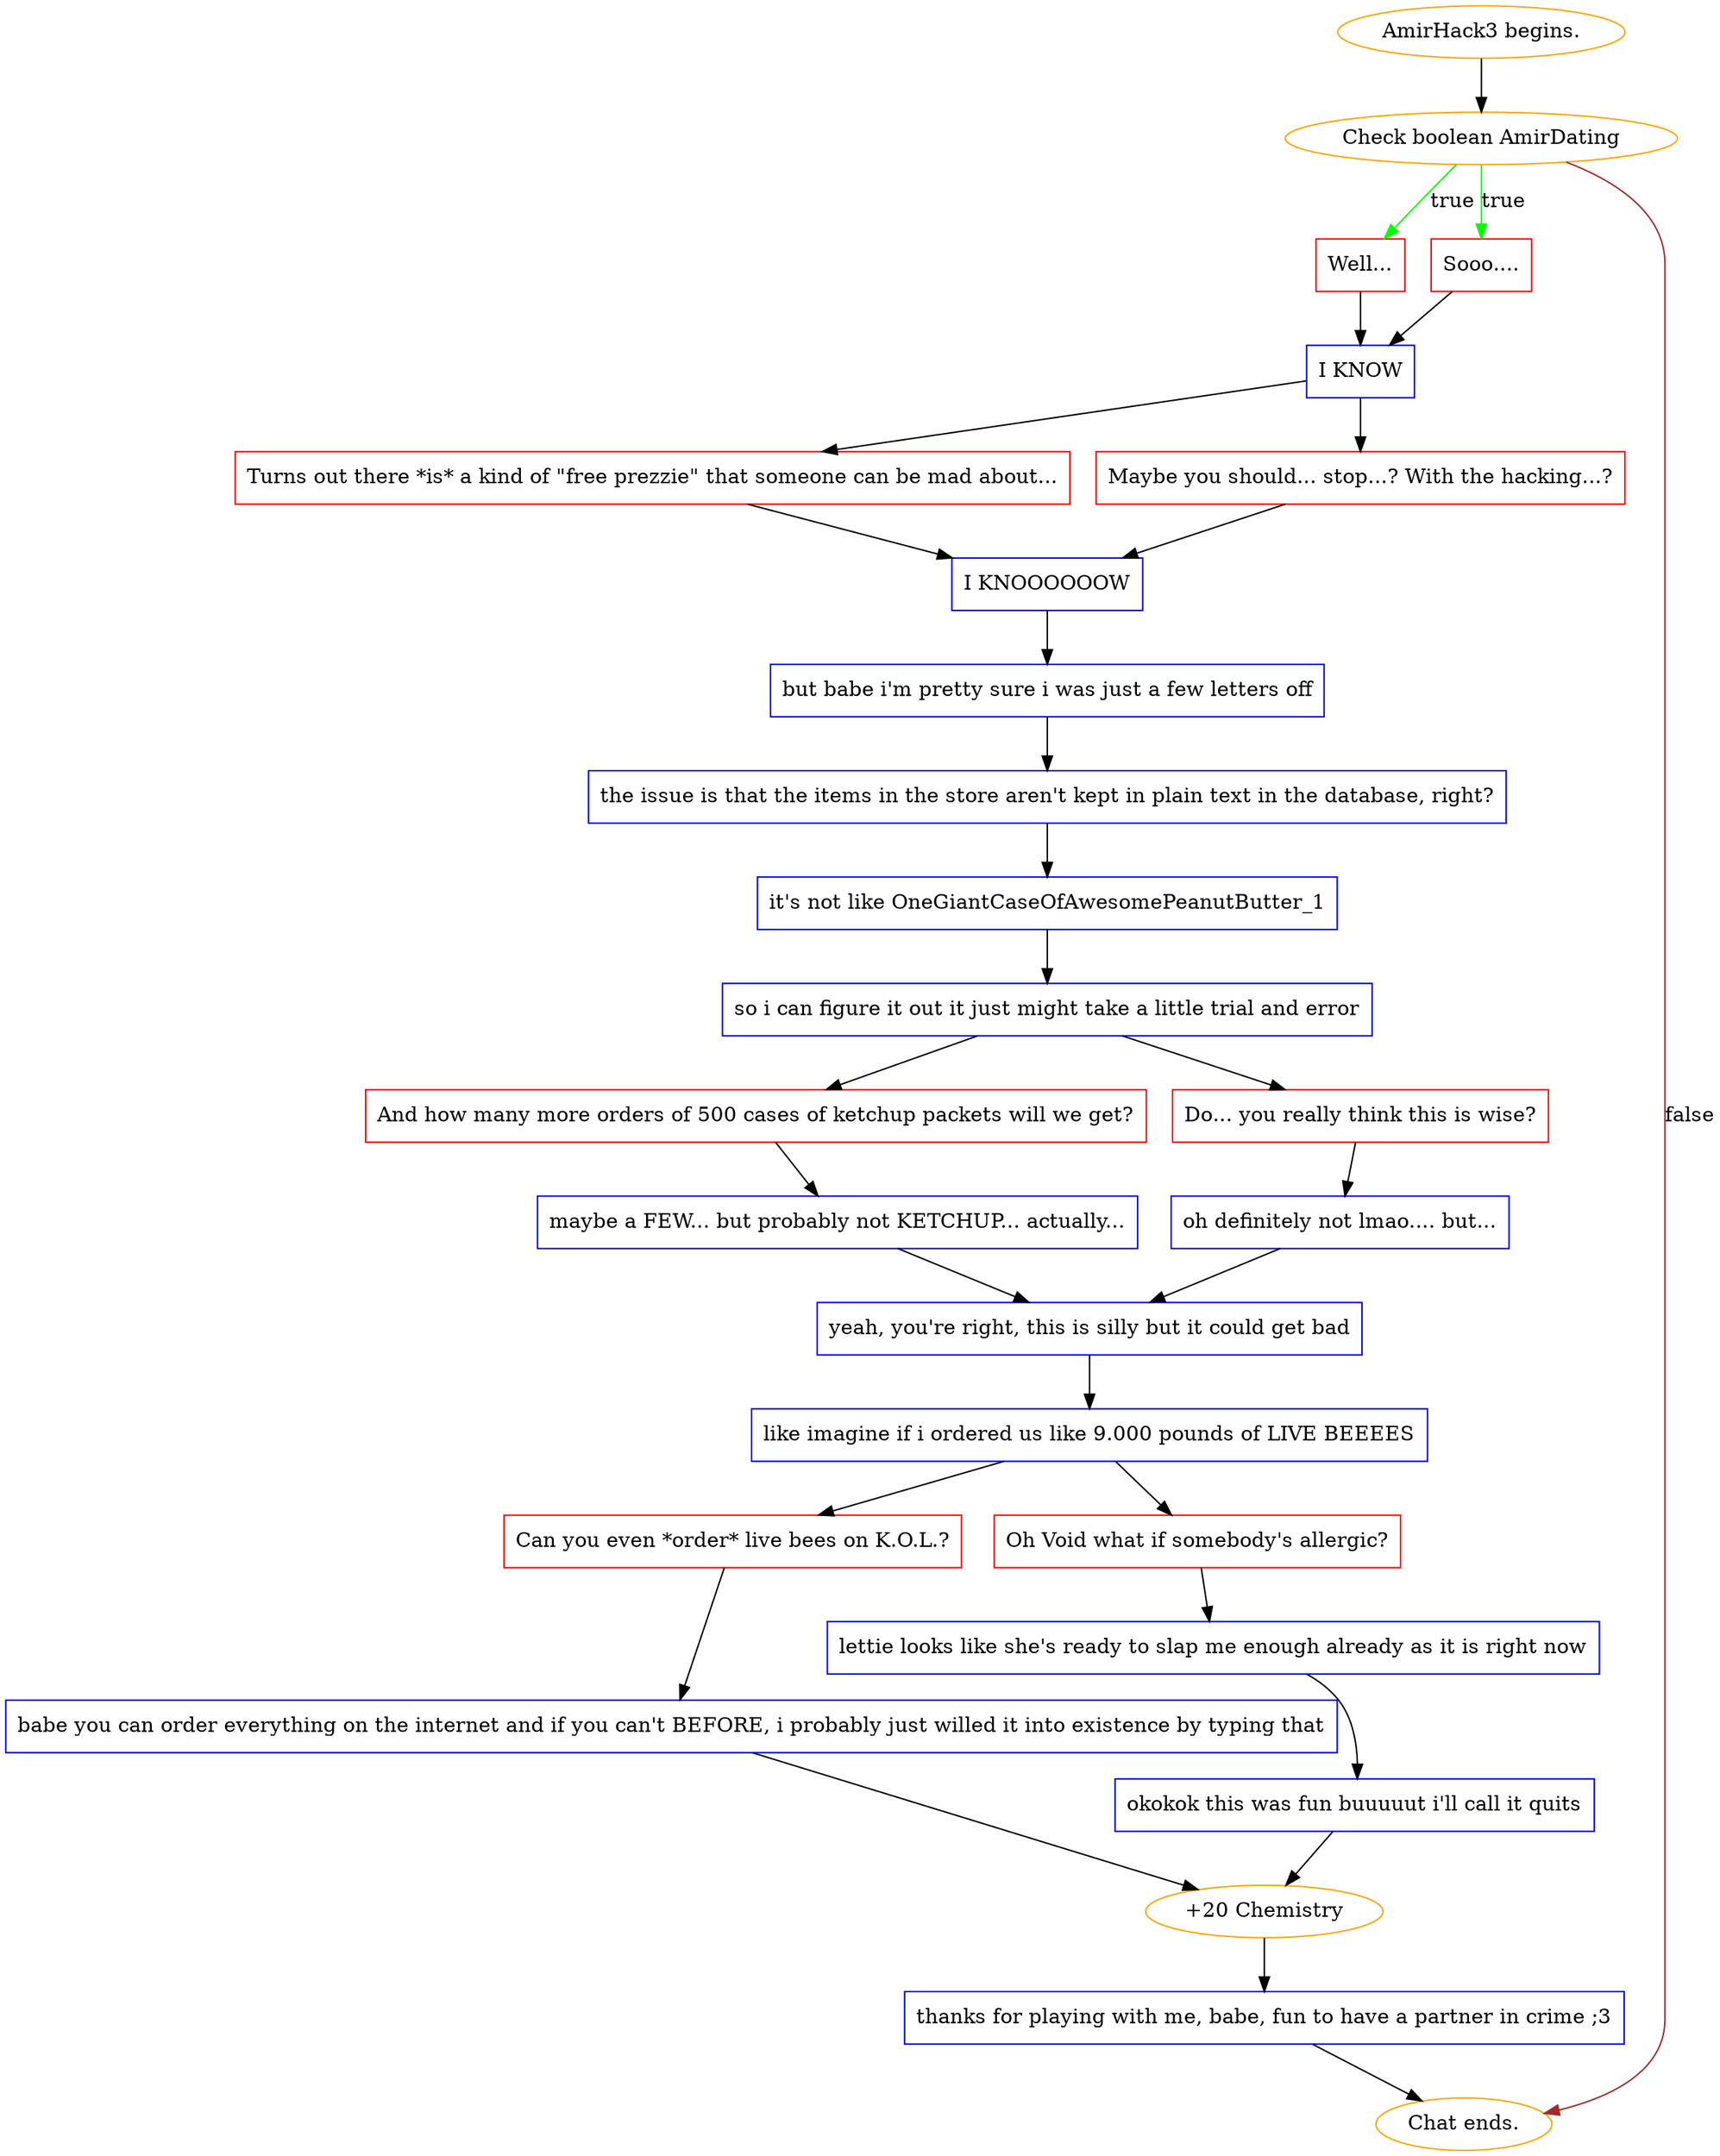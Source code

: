 digraph {
	"AmirHack3 begins." [color=orange];
		"AmirHack3 begins." -> j3626745351;
	j3626745351 [label="Check boolean AmirDating",color=orange];
		j3626745351 -> j2953760214 [label=true,color=green];
		j3626745351 -> j3887356036 [label=true,color=green];
		j3626745351 -> "Chat ends." [label=false,color=brown];
	j2953760214 [label="Well...",shape=box,color=red];
		j2953760214 -> j115132579;
	j3887356036 [label="Sooo....",shape=box,color=red];
		j3887356036 -> j115132579;
	"Chat ends." [color=orange];
	j115132579 [label="I KNOW",shape=box,color=blue];
		j115132579 -> j1648277062;
		j115132579 -> j63930887;
	j1648277062 [label="Turns out there *is* a kind of \"free prezzie\" that someone can be mad about...",shape=box,color=red];
		j1648277062 -> j1288987052;
	j63930887 [label="Maybe you should... stop...? With the hacking...?",shape=box,color=red];
		j63930887 -> j1288987052;
	j1288987052 [label="I KNOOOOOOW",shape=box,color=blue];
		j1288987052 -> j2994633779;
	j2994633779 [label="but babe i'm pretty sure i was just a few letters off",shape=box,color=blue];
		j2994633779 -> j383699279;
	j383699279 [label="the issue is that the items in the store aren't kept in plain text in the database, right?",shape=box,color=blue];
		j383699279 -> j890075762;
	j890075762 [label="it's not like OneGiantCaseOfAwesomePeanutButter_1",shape=box,color=blue];
		j890075762 -> j2074916274;
	j2074916274 [label="so i can figure it out it just might take a little trial and error",shape=box,color=blue];
		j2074916274 -> j1538526085;
		j2074916274 -> j2044949810;
	j1538526085 [label="And how many more orders of 500 cases of ketchup packets will we get?",shape=box,color=red];
		j1538526085 -> j3842672017;
	j2044949810 [label="Do... you really think this is wise?",shape=box,color=red];
		j2044949810 -> j1516098914;
	j3842672017 [label="maybe a FEW... but probably not KETCHUP... actually...",shape=box,color=blue];
		j3842672017 -> j3681206830;
	j1516098914 [label="oh definitely not lmao.... but...",shape=box,color=blue];
		j1516098914 -> j3681206830;
	j3681206830 [label="yeah, you're right, this is silly but it could get bad",shape=box,color=blue];
		j3681206830 -> j3998688622;
	j3998688622 [label="like imagine if i ordered us like 9.000 pounds of LIVE BEEEES",shape=box,color=blue];
		j3998688622 -> j428527400;
		j3998688622 -> j2007338703;
	j428527400 [label="Can you even *order* live bees on K.O.L.?",shape=box,color=red];
		j428527400 -> j456126612;
	j2007338703 [label="Oh Void what if somebody's allergic?",shape=box,color=red];
		j2007338703 -> j2379334761;
	j456126612 [label="babe you can order everything on the internet and if you can't BEFORE, i probably just willed it into existence by typing that",shape=box,color=blue];
		j456126612 -> j912690907;
	j2379334761 [label="lettie looks like she's ready to slap me enough already as it is right now",shape=box,color=blue];
		j2379334761 -> j2823486123;
	j912690907 [label="+20 Chemistry",color=orange];
		j912690907 -> j581041616;
	j2823486123 [label="okokok this was fun buuuuut i'll call it quits",shape=box,color=blue];
		j2823486123 -> j912690907;
	j581041616 [label="thanks for playing with me, babe, fun to have a partner in crime ;3",shape=box,color=blue];
		j581041616 -> "Chat ends.";
}